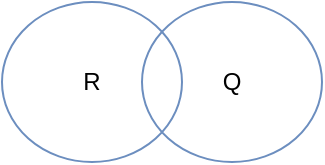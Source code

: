 <mxfile version="12.2.2" type="device" pages="1"><diagram id="3yE8-tq1zbjK2HTIXnpt" name="Page-1"><mxGraphModel dx="932" dy="597" grid="1" gridSize="10" guides="1" tooltips="1" connect="1" arrows="1" fold="1" page="1" pageScale="1" pageWidth="827" pageHeight="1169" math="0" shadow="0"><root><mxCell id="0"/><mxCell id="1" parent="0"/><mxCell id="3OvMDyXZGYeXlMdjLErL-1" value="R" style="ellipse;whiteSpace=wrap;html=1;fillColor=none;strokeColor=#6c8ebf;" parent="1" vertex="1"><mxGeometry x="100" y="50" width="90" height="80" as="geometry"/></mxCell><mxCell id="3OvMDyXZGYeXlMdjLErL-2" value="Q" style="ellipse;whiteSpace=wrap;html=1;fillColor=none;strokeColor=#6c8ebf;" parent="1" vertex="1"><mxGeometry x="170" y="50" width="90" height="80" as="geometry"/></mxCell></root></mxGraphModel></diagram></mxfile>